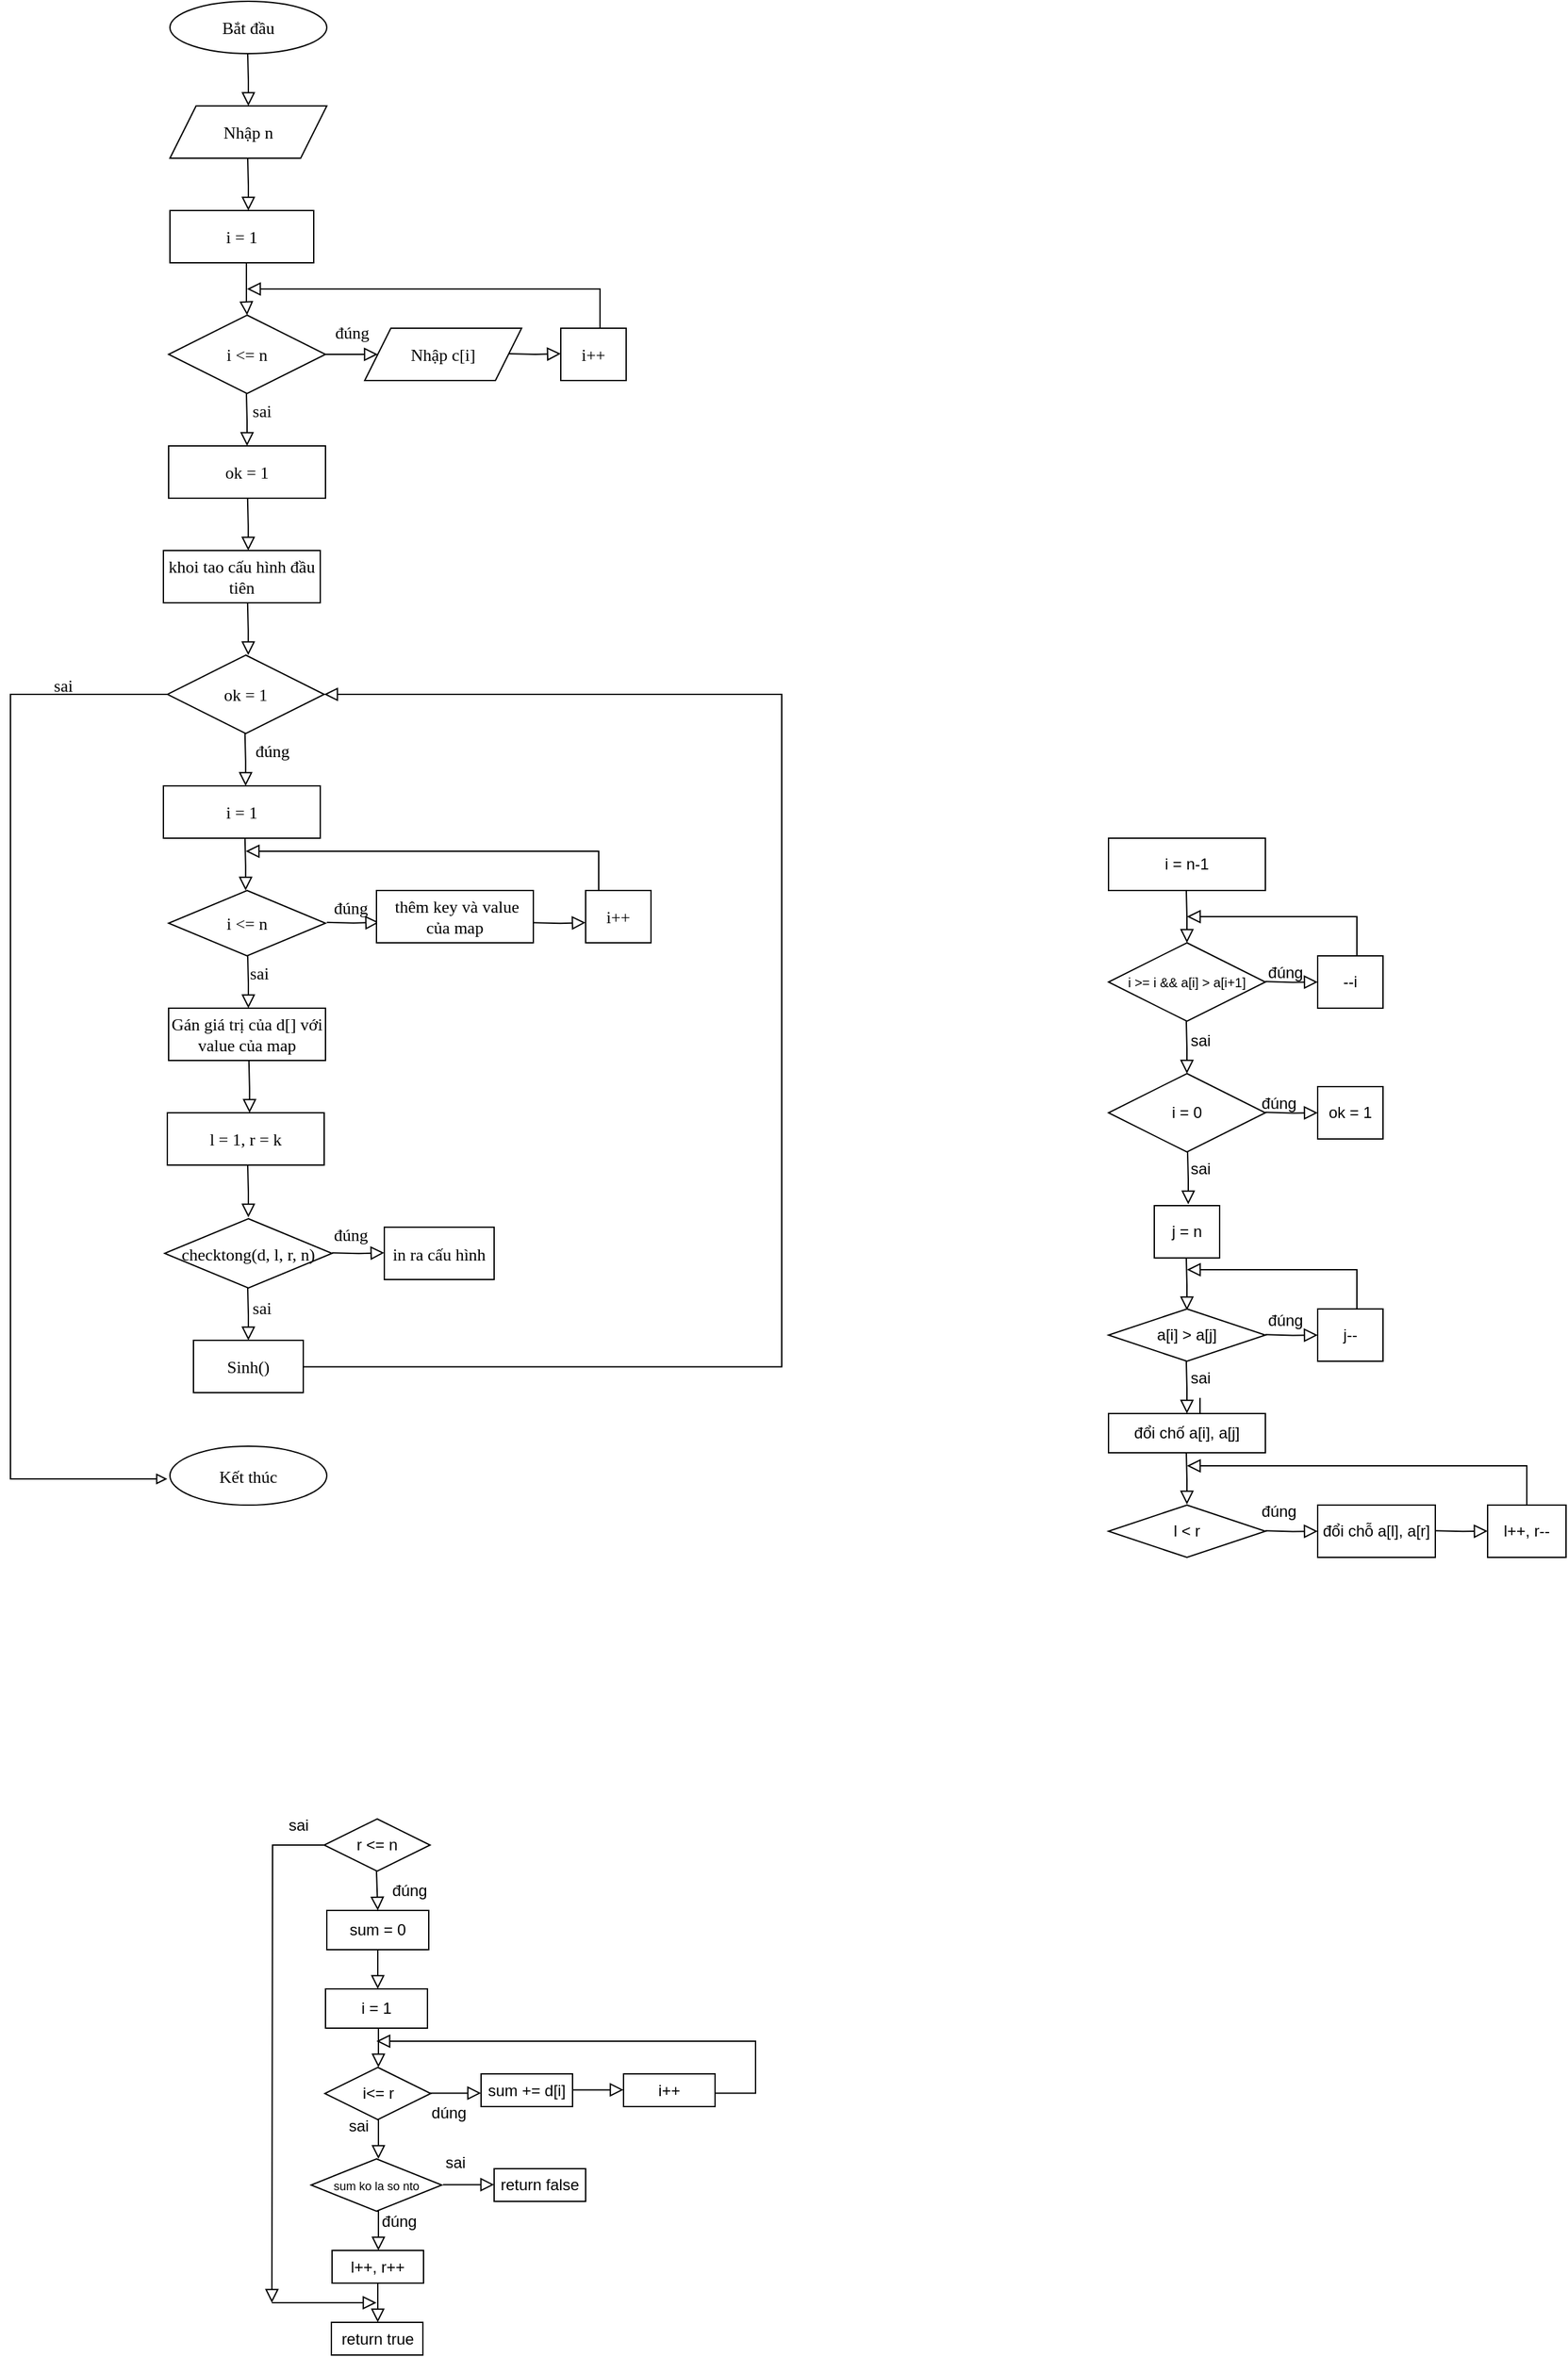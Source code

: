 <mxfile version="22.1.0" type="github">
  <diagram id="C5RBs43oDa-KdzZeNtuy" name="Page-1">
    <mxGraphModel dx="1105" dy="5268" grid="1" gridSize="10" guides="1" tooltips="1" connect="1" arrows="1" fold="1" page="1" pageScale="1" pageWidth="3300" pageHeight="4681" math="0" shadow="0">
      <root>
        <mxCell id="WIyWlLk6GJQsqaUBKTNV-0" />
        <mxCell id="WIyWlLk6GJQsqaUBKTNV-1" parent="WIyWlLk6GJQsqaUBKTNV-0" />
        <mxCell id="WIyWlLk6GJQsqaUBKTNV-8" value="" style="rounded=0;html=1;jettySize=auto;orthogonalLoop=1;fontSize=13;endArrow=block;endFill=0;endSize=8;strokeWidth=1;shadow=0;labelBackgroundColor=none;edgeStyle=orthogonalEdgeStyle;fontFamily=Times New Roman;" parent="WIyWlLk6GJQsqaUBKTNV-1" edge="1">
          <mxGeometry x="0.333" y="20" relative="1" as="geometry">
            <mxPoint as="offset" />
            <mxPoint x="301.5" y="-2640" as="sourcePoint" />
            <mxPoint x="302" y="-2600" as="targetPoint" />
          </mxGeometry>
        </mxCell>
        <mxCell id="vtlavPTX0ns7V2OKeSvy-0" value="Bắt đầu" style="ellipse;whiteSpace=wrap;html=1;strokeWidth=1;fontSize=13;fontFamily=Times New Roman;" parent="WIyWlLk6GJQsqaUBKTNV-1" vertex="1">
          <mxGeometry x="242" y="-2680" width="120" height="40" as="geometry" />
        </mxCell>
        <mxCell id="vtlavPTX0ns7V2OKeSvy-1" value="Nhập n" style="shape=parallelogram;perimeter=parallelogramPerimeter;whiteSpace=wrap;html=1;fixedSize=1;strokeWidth=1;fontSize=13;fontFamily=Times New Roman;" parent="WIyWlLk6GJQsqaUBKTNV-1" vertex="1">
          <mxGeometry x="242" y="-2600" width="120" height="40" as="geometry" />
        </mxCell>
        <mxCell id="vtlavPTX0ns7V2OKeSvy-2" value="" style="rounded=0;html=1;jettySize=auto;orthogonalLoop=1;fontSize=13;endArrow=block;endFill=0;endSize=8;strokeWidth=1;shadow=0;labelBackgroundColor=none;edgeStyle=orthogonalEdgeStyle;fontFamily=Times New Roman;" parent="WIyWlLk6GJQsqaUBKTNV-1" edge="1">
          <mxGeometry x="0.333" y="20" relative="1" as="geometry">
            <mxPoint as="offset" />
            <mxPoint x="301.5" y="-2560" as="sourcePoint" />
            <mxPoint x="302" y="-2520" as="targetPoint" />
          </mxGeometry>
        </mxCell>
        <mxCell id="vtlavPTX0ns7V2OKeSvy-3" value="i &amp;lt;= n" style="rhombus;whiteSpace=wrap;html=1;strokeWidth=1;fontSize=13;fontFamily=Times New Roman;" parent="WIyWlLk6GJQsqaUBKTNV-1" vertex="1">
          <mxGeometry x="241" y="-2440" width="120" height="60" as="geometry" />
        </mxCell>
        <mxCell id="vtlavPTX0ns7V2OKeSvy-4" value="" style="rounded=0;html=1;jettySize=auto;orthogonalLoop=1;fontSize=13;endArrow=block;endFill=0;endSize=8;strokeWidth=1;shadow=0;labelBackgroundColor=none;edgeStyle=orthogonalEdgeStyle;fontFamily=Times New Roman;" parent="WIyWlLk6GJQsqaUBKTNV-1" edge="1">
          <mxGeometry x="0.333" y="20" relative="1" as="geometry">
            <mxPoint as="offset" />
            <mxPoint x="300.5" y="-2380" as="sourcePoint" />
            <mxPoint x="301" y="-2340" as="targetPoint" />
          </mxGeometry>
        </mxCell>
        <mxCell id="vtlavPTX0ns7V2OKeSvy-5" value="" style="rounded=0;html=1;jettySize=auto;orthogonalLoop=1;fontSize=13;endArrow=block;endFill=0;endSize=8;strokeWidth=1;shadow=0;labelBackgroundColor=none;edgeStyle=orthogonalEdgeStyle;exitX=1;exitY=0.5;exitDx=0;exitDy=0;fontFamily=Times New Roman;" parent="WIyWlLk6GJQsqaUBKTNV-1" source="vtlavPTX0ns7V2OKeSvy-3" edge="1">
          <mxGeometry x="0.333" y="20" relative="1" as="geometry">
            <mxPoint as="offset" />
            <mxPoint x="421" y="-2420" as="sourcePoint" />
            <mxPoint x="401" y="-2410" as="targetPoint" />
          </mxGeometry>
        </mxCell>
        <mxCell id="vtlavPTX0ns7V2OKeSvy-6" value="Nhập c[i]" style="shape=parallelogram;perimeter=parallelogramPerimeter;whiteSpace=wrap;html=1;fixedSize=1;strokeWidth=1;fontSize=13;fontFamily=Times New Roman;" parent="WIyWlLk6GJQsqaUBKTNV-1" vertex="1">
          <mxGeometry x="391" y="-2430" width="120" height="40" as="geometry" />
        </mxCell>
        <mxCell id="vtlavPTX0ns7V2OKeSvy-7" value="" style="rounded=0;html=1;jettySize=auto;orthogonalLoop=1;fontSize=13;endArrow=block;endFill=0;endSize=8;strokeWidth=1;shadow=0;labelBackgroundColor=none;edgeStyle=orthogonalEdgeStyle;exitX=1;exitY=0.5;exitDx=0;exitDy=0;fontFamily=Times New Roman;" parent="WIyWlLk6GJQsqaUBKTNV-1" edge="1">
          <mxGeometry x="0.333" y="20" relative="1" as="geometry">
            <mxPoint as="offset" />
            <mxPoint x="501" y="-2410.5" as="sourcePoint" />
            <mxPoint x="541" y="-2410.5" as="targetPoint" />
          </mxGeometry>
        </mxCell>
        <mxCell id="vtlavPTX0ns7V2OKeSvy-8" value="i++" style="rounded=0;whiteSpace=wrap;html=1;strokeWidth=1;fontSize=13;fontFamily=Times New Roman;" parent="WIyWlLk6GJQsqaUBKTNV-1" vertex="1">
          <mxGeometry x="541" y="-2430" width="50" height="40" as="geometry" />
        </mxCell>
        <mxCell id="vtlavPTX0ns7V2OKeSvy-9" value="" style="rounded=0;html=1;jettySize=auto;orthogonalLoop=1;fontSize=13;endArrow=block;endFill=0;endSize=8;strokeWidth=1;shadow=0;labelBackgroundColor=none;edgeStyle=orthogonalEdgeStyle;exitX=0.5;exitY=0;exitDx=0;exitDy=0;fontFamily=Times New Roman;" parent="WIyWlLk6GJQsqaUBKTNV-1" source="vtlavPTX0ns7V2OKeSvy-8" edge="1">
          <mxGeometry x="0.333" y="20" relative="1" as="geometry">
            <mxPoint as="offset" />
            <mxPoint x="571" y="-2500" as="sourcePoint" />
            <mxPoint x="301" y="-2460" as="targetPoint" />
            <Array as="points">
              <mxPoint x="571" y="-2430" />
              <mxPoint x="571" y="-2460" />
            </Array>
          </mxGeometry>
        </mxCell>
        <mxCell id="vtlavPTX0ns7V2OKeSvy-10" value="đúng" style="text;html=1;align=center;verticalAlign=middle;resizable=0;points=[];autosize=1;strokeColor=none;fillColor=none;strokeWidth=1;fontSize=13;fontFamily=Times New Roman;" parent="WIyWlLk6GJQsqaUBKTNV-1" vertex="1">
          <mxGeometry x="356" y="-2442" width="50" height="30" as="geometry" />
        </mxCell>
        <mxCell id="vtlavPTX0ns7V2OKeSvy-11" value="i = 1" style="rounded=0;whiteSpace=wrap;html=1;strokeWidth=1;fontSize=13;fontFamily=Times New Roman;" parent="WIyWlLk6GJQsqaUBKTNV-1" vertex="1">
          <mxGeometry x="242" y="-2520" width="110" height="40" as="geometry" />
        </mxCell>
        <mxCell id="vtlavPTX0ns7V2OKeSvy-12" value="" style="rounded=0;html=1;jettySize=auto;orthogonalLoop=1;fontSize=13;endArrow=block;endFill=0;endSize=8;strokeWidth=1;shadow=0;labelBackgroundColor=none;edgeStyle=orthogonalEdgeStyle;fontFamily=Times New Roman;" parent="WIyWlLk6GJQsqaUBKTNV-1" edge="1">
          <mxGeometry x="0.333" y="20" relative="1" as="geometry">
            <mxPoint as="offset" />
            <mxPoint x="300.5" y="-2480" as="sourcePoint" />
            <mxPoint x="301" y="-2440" as="targetPoint" />
            <Array as="points">
              <mxPoint x="300.5" y="-2450" />
              <mxPoint x="301.5" y="-2450" />
            </Array>
          </mxGeometry>
        </mxCell>
        <mxCell id="vtlavPTX0ns7V2OKeSvy-13" value="sai" style="text;html=1;align=center;verticalAlign=middle;resizable=0;points=[];autosize=1;strokeColor=none;fillColor=none;strokeWidth=1;fontSize=13;fontFamily=Times New Roman;" parent="WIyWlLk6GJQsqaUBKTNV-1" vertex="1">
          <mxGeometry x="292" y="-2382" width="40" height="30" as="geometry" />
        </mxCell>
        <mxCell id="vtlavPTX0ns7V2OKeSvy-14" value="ok = 1" style="rounded=0;whiteSpace=wrap;html=1;strokeWidth=1;fontSize=13;fontFamily=Times New Roman;" parent="WIyWlLk6GJQsqaUBKTNV-1" vertex="1">
          <mxGeometry x="241" y="-2340" width="120" height="40" as="geometry" />
        </mxCell>
        <mxCell id="vtlavPTX0ns7V2OKeSvy-15" value="" style="rounded=0;html=1;jettySize=auto;orthogonalLoop=1;fontSize=13;endArrow=block;endFill=0;endSize=8;strokeWidth=1;shadow=0;labelBackgroundColor=none;edgeStyle=orthogonalEdgeStyle;fontFamily=Times New Roman;" parent="WIyWlLk6GJQsqaUBKTNV-1" edge="1">
          <mxGeometry x="0.333" y="20" relative="1" as="geometry">
            <mxPoint as="offset" />
            <mxPoint x="301.41" y="-2300" as="sourcePoint" />
            <mxPoint x="301.91" y="-2260" as="targetPoint" />
          </mxGeometry>
        </mxCell>
        <mxCell id="vtlavPTX0ns7V2OKeSvy-16" value="khoi tao cấu hình đầu tiên" style="rounded=0;whiteSpace=wrap;html=1;strokeWidth=1;fontSize=13;fontFamily=Times New Roman;" parent="WIyWlLk6GJQsqaUBKTNV-1" vertex="1">
          <mxGeometry x="237" y="-2260" width="120" height="40" as="geometry" />
        </mxCell>
        <mxCell id="vtlavPTX0ns7V2OKeSvy-17" value="" style="rounded=0;html=1;jettySize=auto;orthogonalLoop=1;fontSize=13;endArrow=block;endFill=0;endSize=8;strokeWidth=1;shadow=0;labelBackgroundColor=none;edgeStyle=orthogonalEdgeStyle;fontFamily=Times New Roman;" parent="WIyWlLk6GJQsqaUBKTNV-1" edge="1">
          <mxGeometry x="0.333" y="20" relative="1" as="geometry">
            <mxPoint as="offset" />
            <mxPoint x="301.41" y="-2220" as="sourcePoint" />
            <mxPoint x="301.91" y="-2180" as="targetPoint" />
          </mxGeometry>
        </mxCell>
        <mxCell id="vtlavPTX0ns7V2OKeSvy-18" value="ok = 1" style="rhombus;whiteSpace=wrap;html=1;strokeWidth=1;fontSize=13;fontFamily=Times New Roman;" parent="WIyWlLk6GJQsqaUBKTNV-1" vertex="1">
          <mxGeometry x="240" y="-2180" width="120" height="60" as="geometry" />
        </mxCell>
        <mxCell id="vtlavPTX0ns7V2OKeSvy-19" value="" style="rounded=0;html=1;jettySize=auto;orthogonalLoop=1;fontSize=13;endArrow=block;endFill=0;endSize=8;strokeWidth=1;shadow=0;labelBackgroundColor=none;edgeStyle=orthogonalEdgeStyle;fontFamily=Times New Roman;" parent="WIyWlLk6GJQsqaUBKTNV-1" edge="1">
          <mxGeometry x="0.333" y="20" relative="1" as="geometry">
            <mxPoint as="offset" />
            <mxPoint x="299.41" y="-2120" as="sourcePoint" />
            <mxPoint x="299.91" y="-2080" as="targetPoint" />
          </mxGeometry>
        </mxCell>
        <mxCell id="vtlavPTX0ns7V2OKeSvy-20" value="i &amp;lt;= n" style="rhombus;whiteSpace=wrap;html=1;strokeWidth=1;fontSize=13;fontFamily=Times New Roman;" parent="WIyWlLk6GJQsqaUBKTNV-1" vertex="1">
          <mxGeometry x="241" y="-2000" width="120" height="50" as="geometry" />
        </mxCell>
        <mxCell id="vtlavPTX0ns7V2OKeSvy-21" value="i = 1" style="rounded=0;whiteSpace=wrap;html=1;strokeWidth=1;fontSize=13;fontFamily=Times New Roman;" parent="WIyWlLk6GJQsqaUBKTNV-1" vertex="1">
          <mxGeometry x="237" y="-2080" width="120" height="40" as="geometry" />
        </mxCell>
        <mxCell id="vtlavPTX0ns7V2OKeSvy-22" value="" style="rounded=0;html=1;jettySize=auto;orthogonalLoop=1;fontSize=13;endArrow=block;endFill=0;endSize=8;strokeWidth=1;shadow=0;labelBackgroundColor=none;edgeStyle=orthogonalEdgeStyle;fontFamily=Times New Roman;" parent="WIyWlLk6GJQsqaUBKTNV-1" edge="1">
          <mxGeometry x="0.333" y="20" relative="1" as="geometry">
            <mxPoint as="offset" />
            <mxPoint x="299.41" y="-2040" as="sourcePoint" />
            <mxPoint x="299.91" y="-2000" as="targetPoint" />
          </mxGeometry>
        </mxCell>
        <mxCell id="vtlavPTX0ns7V2OKeSvy-24" value="" style="rounded=0;html=1;jettySize=auto;orthogonalLoop=1;fontSize=13;endArrow=block;endFill=0;endSize=8;strokeWidth=1;shadow=0;labelBackgroundColor=none;edgeStyle=orthogonalEdgeStyle;exitX=1;exitY=0.5;exitDx=0;exitDy=0;fontFamily=Times New Roman;" parent="WIyWlLk6GJQsqaUBKTNV-1" edge="1">
          <mxGeometry x="0.333" y="20" relative="1" as="geometry">
            <mxPoint as="offset" />
            <mxPoint x="362" y="-1975.59" as="sourcePoint" />
            <mxPoint x="402" y="-1975.59" as="targetPoint" />
          </mxGeometry>
        </mxCell>
        <mxCell id="vtlavPTX0ns7V2OKeSvy-25" value="&lt;div style=&quot;font-size: 13px;&quot;&gt;&lt;br style=&quot;font-size: 13px;&quot;&gt;&lt;/div&gt;&lt;div style=&quot;font-size: 13px;&quot;&gt;&amp;nbsp;thêm key và value của map&lt;/div&gt;&lt;div style=&quot;font-size: 13px;&quot;&gt;&lt;br style=&quot;font-size: 13px;&quot;&gt;&lt;/div&gt;" style="rounded=0;whiteSpace=wrap;html=1;strokeWidth=1;fontSize=13;fontFamily=Times New Roman;" parent="WIyWlLk6GJQsqaUBKTNV-1" vertex="1">
          <mxGeometry x="400" y="-2000" width="120" height="40" as="geometry" />
        </mxCell>
        <mxCell id="vtlavPTX0ns7V2OKeSvy-26" value="" style="rounded=0;html=1;jettySize=auto;orthogonalLoop=1;fontSize=13;endArrow=block;endFill=0;endSize=8;strokeWidth=1;shadow=0;labelBackgroundColor=none;edgeStyle=orthogonalEdgeStyle;exitX=1;exitY=0.5;exitDx=0;exitDy=0;fontFamily=Times New Roman;" parent="WIyWlLk6GJQsqaUBKTNV-1" edge="1">
          <mxGeometry x="0.333" y="20" relative="1" as="geometry">
            <mxPoint as="offset" />
            <mxPoint x="520" y="-1975.42" as="sourcePoint" />
            <mxPoint x="560" y="-1975.42" as="targetPoint" />
          </mxGeometry>
        </mxCell>
        <mxCell id="vtlavPTX0ns7V2OKeSvy-27" value="i++" style="rounded=0;whiteSpace=wrap;html=1;strokeWidth=1;fontSize=13;fontFamily=Times New Roman;" parent="WIyWlLk6GJQsqaUBKTNV-1" vertex="1">
          <mxGeometry x="560" y="-2000" width="50" height="40" as="geometry" />
        </mxCell>
        <mxCell id="vtlavPTX0ns7V2OKeSvy-28" value="" style="rounded=0;html=1;jettySize=auto;orthogonalLoop=1;fontSize=13;endArrow=block;endFill=0;endSize=8;strokeWidth=1;shadow=0;labelBackgroundColor=none;edgeStyle=orthogonalEdgeStyle;exitX=0.5;exitY=0;exitDx=0;exitDy=0;fontFamily=Times New Roman;" parent="WIyWlLk6GJQsqaUBKTNV-1" edge="1">
          <mxGeometry x="0.333" y="20" relative="1" as="geometry">
            <mxPoint as="offset" />
            <mxPoint x="565" y="-2000" as="sourcePoint" />
            <mxPoint x="300" y="-2030" as="targetPoint" />
            <Array as="points">
              <mxPoint x="570" y="-2000" />
              <mxPoint x="570" y="-2030" />
            </Array>
          </mxGeometry>
        </mxCell>
        <mxCell id="vtlavPTX0ns7V2OKeSvy-29" value="đúng" style="text;html=1;align=center;verticalAlign=middle;resizable=0;points=[];autosize=1;strokeColor=none;fillColor=none;strokeWidth=1;fontSize=13;fontFamily=Times New Roman;" parent="WIyWlLk6GJQsqaUBKTNV-1" vertex="1">
          <mxGeometry x="355" y="-2002" width="50" height="30" as="geometry" />
        </mxCell>
        <mxCell id="vtlavPTX0ns7V2OKeSvy-30" value="" style="rounded=0;html=1;jettySize=auto;orthogonalLoop=1;fontSize=13;endArrow=block;endFill=0;endSize=8;strokeWidth=1;shadow=0;labelBackgroundColor=none;edgeStyle=orthogonalEdgeStyle;fontFamily=Times New Roman;" parent="WIyWlLk6GJQsqaUBKTNV-1" edge="1">
          <mxGeometry x="0.333" y="20" relative="1" as="geometry">
            <mxPoint as="offset" />
            <mxPoint x="301.5" y="-1950" as="sourcePoint" />
            <mxPoint x="302" y="-1910" as="targetPoint" />
          </mxGeometry>
        </mxCell>
        <mxCell id="vtlavPTX0ns7V2OKeSvy-31" value="sai" style="text;html=1;align=center;verticalAlign=middle;resizable=0;points=[];autosize=1;strokeColor=none;fillColor=none;strokeWidth=1;fontSize=13;fontFamily=Times New Roman;" parent="WIyWlLk6GJQsqaUBKTNV-1" vertex="1">
          <mxGeometry x="290" y="-1952" width="40" height="30" as="geometry" />
        </mxCell>
        <mxCell id="vtlavPTX0ns7V2OKeSvy-32" value="Gán giá trị của d[] với&lt;br style=&quot;font-size: 13px;&quot;&gt;value của map" style="rounded=0;whiteSpace=wrap;html=1;strokeWidth=1;fontSize=13;fontFamily=Times New Roman;" parent="WIyWlLk6GJQsqaUBKTNV-1" vertex="1">
          <mxGeometry x="241" y="-1910" width="120" height="40" as="geometry" />
        </mxCell>
        <mxCell id="vtlavPTX0ns7V2OKeSvy-33" value="" style="rounded=0;html=1;jettySize=auto;orthogonalLoop=1;fontSize=13;endArrow=block;endFill=0;endSize=8;strokeWidth=1;shadow=0;labelBackgroundColor=none;edgeStyle=orthogonalEdgeStyle;fontFamily=Times New Roman;" parent="WIyWlLk6GJQsqaUBKTNV-1" edge="1">
          <mxGeometry x="0.317" y="20" relative="1" as="geometry">
            <mxPoint as="offset" />
            <mxPoint x="302.41" y="-1870" as="sourcePoint" />
            <mxPoint x="302.91" y="-1830" as="targetPoint" />
          </mxGeometry>
        </mxCell>
        <mxCell id="vtlavPTX0ns7V2OKeSvy-34" value="l = 1, r = k" style="rounded=0;whiteSpace=wrap;html=1;strokeWidth=1;fontSize=13;fontFamily=Times New Roman;" parent="WIyWlLk6GJQsqaUBKTNV-1" vertex="1">
          <mxGeometry x="240" y="-1830" width="120" height="40" as="geometry" />
        </mxCell>
        <mxCell id="vtlavPTX0ns7V2OKeSvy-37" value="" style="rounded=0;html=1;jettySize=auto;orthogonalLoop=1;fontSize=13;endArrow=block;endFill=0;endSize=8;strokeWidth=1;shadow=0;labelBackgroundColor=none;edgeStyle=orthogonalEdgeStyle;fontFamily=Times New Roman;" parent="WIyWlLk6GJQsqaUBKTNV-1" edge="1">
          <mxGeometry x="0.317" y="20" relative="1" as="geometry">
            <mxPoint as="offset" />
            <mxPoint x="301.5" y="-1790" as="sourcePoint" />
            <mxPoint x="302" y="-1750" as="targetPoint" />
          </mxGeometry>
        </mxCell>
        <mxCell id="vtlavPTX0ns7V2OKeSvy-38" value="checktong(d, l, r, n)" style="rhombus;whiteSpace=wrap;html=1;strokeWidth=1;fontSize=13;fontFamily=Times New Roman;" parent="WIyWlLk6GJQsqaUBKTNV-1" vertex="1">
          <mxGeometry x="238" y="-1749" width="128" height="53" as="geometry" />
        </mxCell>
        <mxCell id="vtlavPTX0ns7V2OKeSvy-39" style="edgeStyle=orthogonalEdgeStyle;rounded=0;orthogonalLoop=1;jettySize=auto;html=1;exitX=0.5;exitY=1;exitDx=0;exitDy=0;strokeWidth=1;fontSize=13;fontFamily=Times New Roman;" parent="WIyWlLk6GJQsqaUBKTNV-1" source="vtlavPTX0ns7V2OKeSvy-38" target="vtlavPTX0ns7V2OKeSvy-38" edge="1">
          <mxGeometry relative="1" as="geometry" />
        </mxCell>
        <mxCell id="vtlavPTX0ns7V2OKeSvy-41" value="" style="rounded=0;html=1;jettySize=auto;orthogonalLoop=1;fontSize=13;endArrow=block;endFill=0;endSize=8;strokeWidth=1;shadow=0;labelBackgroundColor=none;edgeStyle=orthogonalEdgeStyle;exitX=1;exitY=0.5;exitDx=0;exitDy=0;fontFamily=Times New Roman;" parent="WIyWlLk6GJQsqaUBKTNV-1" edge="1">
          <mxGeometry x="0.333" y="20" relative="1" as="geometry">
            <mxPoint as="offset" />
            <mxPoint x="366" y="-1722.92" as="sourcePoint" />
            <mxPoint x="406" y="-1722.92" as="targetPoint" />
          </mxGeometry>
        </mxCell>
        <mxCell id="vtlavPTX0ns7V2OKeSvy-42" value="&lt;div style=&quot;font-size: 13px;&quot;&gt;&lt;span style=&quot;background-color: initial; font-size: 13px;&quot;&gt;in ra cấu hình&lt;/span&gt;&lt;br style=&quot;font-size: 13px;&quot;&gt;&lt;/div&gt;" style="rounded=0;whiteSpace=wrap;html=1;strokeWidth=1;fontSize=13;fontFamily=Times New Roman;" parent="WIyWlLk6GJQsqaUBKTNV-1" vertex="1">
          <mxGeometry x="406" y="-1742.5" width="84" height="40" as="geometry" />
        </mxCell>
        <mxCell id="vtlavPTX0ns7V2OKeSvy-43" value="" style="rounded=0;html=1;jettySize=auto;orthogonalLoop=1;fontSize=13;endArrow=block;endFill=0;endSize=8;strokeWidth=1;shadow=0;labelBackgroundColor=none;edgeStyle=orthogonalEdgeStyle;fontFamily=Times New Roman;" parent="WIyWlLk6GJQsqaUBKTNV-1" edge="1">
          <mxGeometry x="0.317" y="20" relative="1" as="geometry">
            <mxPoint as="offset" />
            <mxPoint x="301.5" y="-1696" as="sourcePoint" />
            <mxPoint x="302" y="-1656" as="targetPoint" />
          </mxGeometry>
        </mxCell>
        <mxCell id="vtlavPTX0ns7V2OKeSvy-44" value="đúng" style="text;html=1;align=center;verticalAlign=middle;resizable=0;points=[];autosize=1;strokeColor=none;fillColor=none;strokeWidth=1;fontSize=13;fontFamily=Times New Roman;" parent="WIyWlLk6GJQsqaUBKTNV-1" vertex="1">
          <mxGeometry x="355" y="-1752" width="50" height="30" as="geometry" />
        </mxCell>
        <mxCell id="vtlavPTX0ns7V2OKeSvy-45" value="sai" style="text;html=1;align=center;verticalAlign=middle;resizable=0;points=[];autosize=1;strokeColor=none;fillColor=none;strokeWidth=1;fontSize=13;fontFamily=Times New Roman;" parent="WIyWlLk6GJQsqaUBKTNV-1" vertex="1">
          <mxGeometry x="292" y="-1696" width="40" height="30" as="geometry" />
        </mxCell>
        <mxCell id="vtlavPTX0ns7V2OKeSvy-46" value="&lt;div style=&quot;font-size: 13px;&quot;&gt;&lt;span style=&quot;background-color: initial; font-size: 13px;&quot;&gt;Sinh()&lt;/span&gt;&lt;br style=&quot;font-size: 13px;&quot;&gt;&lt;/div&gt;" style="rounded=0;whiteSpace=wrap;html=1;strokeWidth=1;fontSize=13;fontFamily=Times New Roman;" parent="WIyWlLk6GJQsqaUBKTNV-1" vertex="1">
          <mxGeometry x="260" y="-1656" width="84" height="40" as="geometry" />
        </mxCell>
        <mxCell id="vtlavPTX0ns7V2OKeSvy-48" value="Kết thúc" style="ellipse;whiteSpace=wrap;html=1;strokeWidth=1;fontSize=13;fontFamily=Times New Roman;" parent="WIyWlLk6GJQsqaUBKTNV-1" vertex="1">
          <mxGeometry x="242" y="-1575" width="120" height="45" as="geometry" />
        </mxCell>
        <mxCell id="vtlavPTX0ns7V2OKeSvy-49" value="đúng" style="text;html=1;align=center;verticalAlign=middle;resizable=0;points=[];autosize=1;strokeColor=none;fillColor=none;strokeWidth=1;fontSize=13;fontFamily=Times New Roman;" parent="WIyWlLk6GJQsqaUBKTNV-1" vertex="1">
          <mxGeometry x="295" y="-2122" width="50" height="30" as="geometry" />
        </mxCell>
        <mxCell id="vtlavPTX0ns7V2OKeSvy-50" value="" style="rounded=0;html=1;jettySize=auto;orthogonalLoop=1;fontSize=13;endArrow=block;endFill=0;strokeWidth=1;shadow=0;labelBackgroundColor=none;edgeStyle=orthogonalEdgeStyle;exitX=0;exitY=0.5;exitDx=0;exitDy=0;fontFamily=Times New Roman;" parent="WIyWlLk6GJQsqaUBKTNV-1" source="vtlavPTX0ns7V2OKeSvy-18" edge="1">
          <mxGeometry x="0.317" y="20" relative="1" as="geometry">
            <mxPoint as="offset" />
            <mxPoint x="160" y="-2150" as="sourcePoint" />
            <mxPoint x="240" y="-1550" as="targetPoint" />
            <Array as="points">
              <mxPoint x="120" y="-2150" />
              <mxPoint x="120" y="-1550" />
            </Array>
          </mxGeometry>
        </mxCell>
        <mxCell id="vtlavPTX0ns7V2OKeSvy-51" value="sai" style="text;html=1;align=center;verticalAlign=middle;resizable=0;points=[];autosize=1;strokeColor=none;fillColor=none;strokeWidth=1;fontSize=13;fontFamily=Times New Roman;" parent="WIyWlLk6GJQsqaUBKTNV-1" vertex="1">
          <mxGeometry x="140" y="-2172" width="40" height="30" as="geometry" />
        </mxCell>
        <mxCell id="vtlavPTX0ns7V2OKeSvy-103" value="r &amp;lt;= n" style="rhombus;whiteSpace=wrap;html=1;" parent="WIyWlLk6GJQsqaUBKTNV-1" vertex="1">
          <mxGeometry x="360" y="-1290" width="81" height="40" as="geometry" />
        </mxCell>
        <mxCell id="vtlavPTX0ns7V2OKeSvy-104" value="" style="rounded=0;html=1;jettySize=auto;orthogonalLoop=1;fontSize=13;endArrow=block;endFill=0;endSize=8;strokeWidth=1;shadow=0;labelBackgroundColor=none;edgeStyle=orthogonalEdgeStyle;fontFamily=Times New Roman;" parent="WIyWlLk6GJQsqaUBKTNV-1" edge="1">
          <mxGeometry x="0.317" y="20" relative="1" as="geometry">
            <mxPoint as="offset" />
            <mxPoint x="400.01" y="-1250" as="sourcePoint" />
            <mxPoint x="401" y="-1220" as="targetPoint" />
          </mxGeometry>
        </mxCell>
        <mxCell id="vtlavPTX0ns7V2OKeSvy-106" value="sum = 0" style="rounded=0;whiteSpace=wrap;html=1;" parent="WIyWlLk6GJQsqaUBKTNV-1" vertex="1">
          <mxGeometry x="362" y="-1220" width="78" height="30" as="geometry" />
        </mxCell>
        <mxCell id="vtlavPTX0ns7V2OKeSvy-107" value="" style="rounded=0;html=1;jettySize=auto;orthogonalLoop=1;fontSize=13;endArrow=block;endFill=0;endSize=8;strokeWidth=1;shadow=0;labelBackgroundColor=none;edgeStyle=orthogonalEdgeStyle;fontFamily=Times New Roman;" parent="WIyWlLk6GJQsqaUBKTNV-1" edge="1">
          <mxGeometry x="0.317" y="20" relative="1" as="geometry">
            <mxPoint as="offset" />
            <mxPoint x="400" y="-1190" as="sourcePoint" />
            <mxPoint x="400.99" y="-1160" as="targetPoint" />
          </mxGeometry>
        </mxCell>
        <mxCell id="vtlavPTX0ns7V2OKeSvy-108" value="i&amp;lt;= r" style="rhombus;whiteSpace=wrap;html=1;" parent="WIyWlLk6GJQsqaUBKTNV-1" vertex="1">
          <mxGeometry x="360.5" y="-1100" width="81" height="40" as="geometry" />
        </mxCell>
        <mxCell id="vtlavPTX0ns7V2OKeSvy-109" value="i = 1" style="rounded=0;whiteSpace=wrap;html=1;" parent="WIyWlLk6GJQsqaUBKTNV-1" vertex="1">
          <mxGeometry x="361" y="-1160" width="78" height="30" as="geometry" />
        </mxCell>
        <mxCell id="vtlavPTX0ns7V2OKeSvy-110" value="" style="rounded=0;html=1;jettySize=auto;orthogonalLoop=1;fontSize=13;endArrow=block;endFill=0;endSize=8;strokeWidth=1;shadow=0;labelBackgroundColor=none;edgeStyle=orthogonalEdgeStyle;fontFamily=Times New Roman;" parent="WIyWlLk6GJQsqaUBKTNV-1" edge="1">
          <mxGeometry x="0.317" y="20" relative="1" as="geometry">
            <mxPoint as="offset" />
            <mxPoint x="400.5" y="-1130" as="sourcePoint" />
            <mxPoint x="401.49" y="-1100" as="targetPoint" />
          </mxGeometry>
        </mxCell>
        <mxCell id="vtlavPTX0ns7V2OKeSvy-111" value="" style="rounded=0;html=1;jettySize=auto;orthogonalLoop=1;fontSize=13;endArrow=block;endFill=0;endSize=8;strokeWidth=1;shadow=0;labelBackgroundColor=none;edgeStyle=orthogonalEdgeStyle;fontFamily=Times New Roman;" parent="WIyWlLk6GJQsqaUBKTNV-1" edge="1">
          <mxGeometry x="0.317" y="20" relative="1" as="geometry">
            <mxPoint as="offset" />
            <mxPoint x="441" y="-1080.29" as="sourcePoint" />
            <mxPoint x="480" y="-1080" as="targetPoint" />
          </mxGeometry>
        </mxCell>
        <mxCell id="vtlavPTX0ns7V2OKeSvy-112" value="sum += d[i]" style="rounded=0;whiteSpace=wrap;html=1;" parent="WIyWlLk6GJQsqaUBKTNV-1" vertex="1">
          <mxGeometry x="480" y="-1095" width="70" height="25" as="geometry" />
        </mxCell>
        <mxCell id="vtlavPTX0ns7V2OKeSvy-113" value="" style="rounded=0;html=1;jettySize=auto;orthogonalLoop=1;fontSize=13;endArrow=block;endFill=0;endSize=8;strokeWidth=1;shadow=0;labelBackgroundColor=none;edgeStyle=orthogonalEdgeStyle;fontFamily=Times New Roman;" parent="WIyWlLk6GJQsqaUBKTNV-1" edge="1">
          <mxGeometry x="0.317" y="20" relative="1" as="geometry">
            <mxPoint as="offset" />
            <mxPoint x="640" y="-1080.26" as="sourcePoint" />
            <mxPoint x="400" y="-1120" as="targetPoint" />
            <Array as="points">
              <mxPoint x="690" y="-1080" />
              <mxPoint x="690" y="-1120" />
            </Array>
          </mxGeometry>
        </mxCell>
        <mxCell id="vtlavPTX0ns7V2OKeSvy-115" value="" style="rounded=0;html=1;jettySize=auto;orthogonalLoop=1;fontSize=13;endArrow=block;endFill=0;endSize=8;strokeWidth=1;shadow=0;labelBackgroundColor=none;edgeStyle=orthogonalEdgeStyle;fontFamily=Times New Roman;" parent="WIyWlLk6GJQsqaUBKTNV-1" edge="1">
          <mxGeometry x="0.317" y="20" relative="1" as="geometry">
            <mxPoint as="offset" />
            <mxPoint x="550" y="-1082.76" as="sourcePoint" />
            <mxPoint x="589" y="-1082.47" as="targetPoint" />
          </mxGeometry>
        </mxCell>
        <mxCell id="vtlavPTX0ns7V2OKeSvy-116" value="i++" style="rounded=0;whiteSpace=wrap;html=1;" parent="WIyWlLk6GJQsqaUBKTNV-1" vertex="1">
          <mxGeometry x="589" y="-1095" width="70" height="25" as="geometry" />
        </mxCell>
        <mxCell id="vtlavPTX0ns7V2OKeSvy-117" value="dúng" style="text;html=1;align=center;verticalAlign=middle;resizable=0;points=[];autosize=1;strokeColor=none;fillColor=none;" parent="WIyWlLk6GJQsqaUBKTNV-1" vertex="1">
          <mxGeometry x="430" y="-1080" width="50" height="30" as="geometry" />
        </mxCell>
        <mxCell id="vtlavPTX0ns7V2OKeSvy-118" value="" style="rounded=0;html=1;jettySize=auto;orthogonalLoop=1;fontSize=13;endArrow=block;endFill=0;endSize=8;strokeWidth=1;shadow=0;labelBackgroundColor=none;edgeStyle=orthogonalEdgeStyle;fontFamily=Times New Roman;" parent="WIyWlLk6GJQsqaUBKTNV-1" edge="1">
          <mxGeometry x="0.317" y="20" relative="1" as="geometry">
            <mxPoint as="offset" />
            <mxPoint x="400.5" y="-1060" as="sourcePoint" />
            <mxPoint x="401.49" y="-1030" as="targetPoint" />
          </mxGeometry>
        </mxCell>
        <mxCell id="vtlavPTX0ns7V2OKeSvy-119" value="sai" style="text;html=1;align=center;verticalAlign=middle;resizable=0;points=[];autosize=1;strokeColor=none;fillColor=none;" parent="WIyWlLk6GJQsqaUBKTNV-1" vertex="1">
          <mxGeometry x="366" y="-1070" width="40" height="30" as="geometry" />
        </mxCell>
        <mxCell id="vtlavPTX0ns7V2OKeSvy-120" value="&lt;font style=&quot;font-size: 9px;&quot;&gt;sum ko la so nto&lt;/font&gt;" style="rhombus;whiteSpace=wrap;html=1;" parent="WIyWlLk6GJQsqaUBKTNV-1" vertex="1">
          <mxGeometry x="350" y="-1030" width="100" height="40" as="geometry" />
        </mxCell>
        <mxCell id="vtlavPTX0ns7V2OKeSvy-121" value="" style="rounded=0;html=1;jettySize=auto;orthogonalLoop=1;fontSize=13;endArrow=block;endFill=0;endSize=8;strokeWidth=1;shadow=0;labelBackgroundColor=none;edgeStyle=orthogonalEdgeStyle;fontFamily=Times New Roman;" parent="WIyWlLk6GJQsqaUBKTNV-1" edge="1">
          <mxGeometry x="0.317" y="20" relative="1" as="geometry">
            <mxPoint as="offset" />
            <mxPoint x="451" y="-1010.29" as="sourcePoint" />
            <mxPoint x="490" y="-1010" as="targetPoint" />
          </mxGeometry>
        </mxCell>
        <mxCell id="vtlavPTX0ns7V2OKeSvy-122" value="return false" style="rounded=0;whiteSpace=wrap;html=1;" parent="WIyWlLk6GJQsqaUBKTNV-1" vertex="1">
          <mxGeometry x="490" y="-1022.5" width="70" height="25" as="geometry" />
        </mxCell>
        <mxCell id="vtlavPTX0ns7V2OKeSvy-124" value="" style="rounded=0;html=1;jettySize=auto;orthogonalLoop=1;fontSize=13;endArrow=block;endFill=0;endSize=8;strokeWidth=1;shadow=0;labelBackgroundColor=none;edgeStyle=orthogonalEdgeStyle;fontFamily=Times New Roman;" parent="WIyWlLk6GJQsqaUBKTNV-1" edge="1">
          <mxGeometry x="0.317" y="20" relative="1" as="geometry">
            <mxPoint as="offset" />
            <mxPoint x="400.49" y="-990" as="sourcePoint" />
            <mxPoint x="401.48" y="-960" as="targetPoint" />
          </mxGeometry>
        </mxCell>
        <mxCell id="vtlavPTX0ns7V2OKeSvy-125" value="sai" style="text;html=1;align=center;verticalAlign=middle;resizable=0;points=[];autosize=1;strokeColor=none;fillColor=none;" parent="WIyWlLk6GJQsqaUBKTNV-1" vertex="1">
          <mxGeometry x="440" y="-1042" width="40" height="30" as="geometry" />
        </mxCell>
        <mxCell id="vtlavPTX0ns7V2OKeSvy-126" value="đúng" style="text;html=1;align=center;verticalAlign=middle;resizable=0;points=[];autosize=1;strokeColor=none;fillColor=none;" parent="WIyWlLk6GJQsqaUBKTNV-1" vertex="1">
          <mxGeometry x="391.5" y="-997.5" width="50" height="30" as="geometry" />
        </mxCell>
        <mxCell id="vtlavPTX0ns7V2OKeSvy-127" value="l++, r++" style="rounded=0;whiteSpace=wrap;html=1;" parent="WIyWlLk6GJQsqaUBKTNV-1" vertex="1">
          <mxGeometry x="366" y="-960" width="70" height="25" as="geometry" />
        </mxCell>
        <mxCell id="vtlavPTX0ns7V2OKeSvy-128" value="" style="rounded=0;html=1;jettySize=auto;orthogonalLoop=1;fontSize=13;endArrow=block;endFill=0;endSize=8;strokeWidth=1;shadow=0;labelBackgroundColor=none;edgeStyle=orthogonalEdgeStyle;fontFamily=Times New Roman;" parent="WIyWlLk6GJQsqaUBKTNV-1" edge="1">
          <mxGeometry x="0.317" y="20" relative="1" as="geometry">
            <mxPoint as="offset" />
            <mxPoint x="400" y="-935" as="sourcePoint" />
            <mxPoint x="400.99" y="-905" as="targetPoint" />
          </mxGeometry>
        </mxCell>
        <mxCell id="vtlavPTX0ns7V2OKeSvy-129" value="return true" style="rounded=0;whiteSpace=wrap;html=1;" parent="WIyWlLk6GJQsqaUBKTNV-1" vertex="1">
          <mxGeometry x="365.5" y="-905" width="70" height="25" as="geometry" />
        </mxCell>
        <mxCell id="vtlavPTX0ns7V2OKeSvy-131" value="" style="rounded=0;html=1;jettySize=auto;orthogonalLoop=1;fontSize=13;endArrow=block;endFill=0;endSize=8;strokeWidth=1;shadow=0;labelBackgroundColor=none;edgeStyle=orthogonalEdgeStyle;fontFamily=Times New Roman;exitX=0;exitY=0.5;exitDx=0;exitDy=0;" parent="WIyWlLk6GJQsqaUBKTNV-1" source="vtlavPTX0ns7V2OKeSvy-103" edge="1">
          <mxGeometry x="0.317" y="20" relative="1" as="geometry">
            <mxPoint as="offset" />
            <mxPoint x="319.51" y="-1270" as="sourcePoint" />
            <mxPoint x="320" y="-920" as="targetPoint" />
          </mxGeometry>
        </mxCell>
        <mxCell id="vtlavPTX0ns7V2OKeSvy-134" value="" style="rounded=0;html=1;jettySize=auto;orthogonalLoop=1;fontSize=13;endArrow=block;endFill=0;endSize=8;strokeWidth=1;shadow=0;labelBackgroundColor=none;edgeStyle=orthogonalEdgeStyle;fontFamily=Times New Roman;" parent="WIyWlLk6GJQsqaUBKTNV-1" edge="1">
          <mxGeometry x="0.317" y="20" relative="1" as="geometry">
            <mxPoint as="offset" />
            <mxPoint x="320" y="-920" as="sourcePoint" />
            <mxPoint x="400" y="-920" as="targetPoint" />
          </mxGeometry>
        </mxCell>
        <mxCell id="vtlavPTX0ns7V2OKeSvy-135" value="sai" style="text;html=1;align=center;verticalAlign=middle;resizable=0;points=[];autosize=1;strokeColor=none;fillColor=none;" parent="WIyWlLk6GJQsqaUBKTNV-1" vertex="1">
          <mxGeometry x="320" y="-1300" width="40" height="30" as="geometry" />
        </mxCell>
        <mxCell id="vtlavPTX0ns7V2OKeSvy-136" value="đúng" style="text;html=1;align=center;verticalAlign=middle;resizable=0;points=[];autosize=1;strokeColor=none;fillColor=none;" parent="WIyWlLk6GJQsqaUBKTNV-1" vertex="1">
          <mxGeometry x="400" y="-1250" width="50" height="30" as="geometry" />
        </mxCell>
        <mxCell id="vtlavPTX0ns7V2OKeSvy-137" value="i = n-1" style="rounded=0;whiteSpace=wrap;html=1;" parent="WIyWlLk6GJQsqaUBKTNV-1" vertex="1">
          <mxGeometry x="960" y="-2040" width="120" height="40" as="geometry" />
        </mxCell>
        <mxCell id="vtlavPTX0ns7V2OKeSvy-138" value="" style="rounded=0;html=1;jettySize=auto;orthogonalLoop=1;fontSize=13;endArrow=block;endFill=0;endSize=8;strokeWidth=1;shadow=0;labelBackgroundColor=none;edgeStyle=orthogonalEdgeStyle;fontFamily=Times New Roman;" parent="WIyWlLk6GJQsqaUBKTNV-1" edge="1">
          <mxGeometry x="0.317" y="20" relative="1" as="geometry">
            <mxPoint as="offset" />
            <mxPoint x="1019.5" y="-2000" as="sourcePoint" />
            <mxPoint x="1020" y="-1960" as="targetPoint" />
          </mxGeometry>
        </mxCell>
        <mxCell id="vtlavPTX0ns7V2OKeSvy-139" value="&lt;font style=&quot;font-size: 10px;&quot;&gt;i &amp;gt;= i &amp;amp;&amp;amp; a[i] &amp;gt; a[i+1]&lt;/font&gt;" style="rhombus;whiteSpace=wrap;html=1;" parent="WIyWlLk6GJQsqaUBKTNV-1" vertex="1">
          <mxGeometry x="960" y="-1960" width="120" height="60" as="geometry" />
        </mxCell>
        <mxCell id="vtlavPTX0ns7V2OKeSvy-142" value="" style="rounded=0;html=1;jettySize=auto;orthogonalLoop=1;fontSize=13;endArrow=block;endFill=0;endSize=8;strokeWidth=1;shadow=0;labelBackgroundColor=none;edgeStyle=orthogonalEdgeStyle;fontFamily=Times New Roman;" parent="WIyWlLk6GJQsqaUBKTNV-1" edge="1">
          <mxGeometry x="0.317" y="20" relative="1" as="geometry">
            <mxPoint as="offset" />
            <mxPoint x="1019.49" y="-1900" as="sourcePoint" />
            <mxPoint x="1019.99" y="-1860" as="targetPoint" />
          </mxGeometry>
        </mxCell>
        <mxCell id="vtlavPTX0ns7V2OKeSvy-143" value="" style="rounded=0;html=1;jettySize=auto;orthogonalLoop=1;fontSize=13;endArrow=block;endFill=0;endSize=8;strokeWidth=1;shadow=0;labelBackgroundColor=none;edgeStyle=orthogonalEdgeStyle;fontFamily=Times New Roman;" parent="WIyWlLk6GJQsqaUBKTNV-1" edge="1">
          <mxGeometry x="0.317" y="20" relative="1" as="geometry">
            <mxPoint as="offset" />
            <mxPoint x="1080" y="-1930.34" as="sourcePoint" />
            <mxPoint x="1120" y="-1930" as="targetPoint" />
          </mxGeometry>
        </mxCell>
        <mxCell id="vtlavPTX0ns7V2OKeSvy-144" value="--i" style="rounded=0;whiteSpace=wrap;html=1;" parent="WIyWlLk6GJQsqaUBKTNV-1" vertex="1">
          <mxGeometry x="1120" y="-1950" width="50" height="40" as="geometry" />
        </mxCell>
        <mxCell id="vtlavPTX0ns7V2OKeSvy-147" value="" style="rounded=0;html=1;jettySize=auto;orthogonalLoop=1;fontSize=13;endArrow=block;endFill=0;endSize=8;strokeWidth=1;shadow=0;labelBackgroundColor=none;edgeStyle=orthogonalEdgeStyle;fontFamily=Times New Roman;" parent="WIyWlLk6GJQsqaUBKTNV-1" edge="1">
          <mxGeometry x="0.333" y="20" relative="1" as="geometry">
            <mxPoint as="offset" />
            <mxPoint x="1150" y="-1950" as="sourcePoint" />
            <mxPoint x="1020" y="-1980" as="targetPoint" />
            <Array as="points">
              <mxPoint x="1150" y="-1950" />
              <mxPoint x="1150" y="-1980" />
            </Array>
          </mxGeometry>
        </mxCell>
        <mxCell id="vtlavPTX0ns7V2OKeSvy-148" value="đúng" style="text;html=1;align=center;verticalAlign=middle;resizable=0;points=[];autosize=1;strokeColor=none;fillColor=none;" parent="WIyWlLk6GJQsqaUBKTNV-1" vertex="1">
          <mxGeometry x="1070" y="-1952" width="50" height="30" as="geometry" />
        </mxCell>
        <mxCell id="vtlavPTX0ns7V2OKeSvy-149" value="sai" style="text;html=1;align=center;verticalAlign=middle;resizable=0;points=[];autosize=1;strokeColor=none;fillColor=none;" parent="WIyWlLk6GJQsqaUBKTNV-1" vertex="1">
          <mxGeometry x="1010" y="-1900" width="40" height="30" as="geometry" />
        </mxCell>
        <mxCell id="vtlavPTX0ns7V2OKeSvy-151" value="i = 0" style="rhombus;whiteSpace=wrap;html=1;" parent="WIyWlLk6GJQsqaUBKTNV-1" vertex="1">
          <mxGeometry x="960" y="-1860" width="120" height="60" as="geometry" />
        </mxCell>
        <mxCell id="vtlavPTX0ns7V2OKeSvy-152" value="" style="rounded=0;html=1;jettySize=auto;orthogonalLoop=1;fontSize=13;endArrow=block;endFill=0;endSize=8;strokeWidth=1;shadow=0;labelBackgroundColor=none;edgeStyle=orthogonalEdgeStyle;fontFamily=Times New Roman;" parent="WIyWlLk6GJQsqaUBKTNV-1" edge="1">
          <mxGeometry x="0.317" y="20" relative="1" as="geometry">
            <mxPoint as="offset" />
            <mxPoint x="1080" y="-1830.34" as="sourcePoint" />
            <mxPoint x="1120" y="-1830" as="targetPoint" />
          </mxGeometry>
        </mxCell>
        <mxCell id="vtlavPTX0ns7V2OKeSvy-153" value="ok = 1" style="rounded=0;whiteSpace=wrap;html=1;" parent="WIyWlLk6GJQsqaUBKTNV-1" vertex="1">
          <mxGeometry x="1120" y="-1850" width="50" height="40" as="geometry" />
        </mxCell>
        <mxCell id="vtlavPTX0ns7V2OKeSvy-154" value="" style="rounded=0;html=1;jettySize=auto;orthogonalLoop=1;fontSize=13;endArrow=block;endFill=0;endSize=8;strokeWidth=1;shadow=0;labelBackgroundColor=none;edgeStyle=orthogonalEdgeStyle;fontFamily=Times New Roman;" parent="WIyWlLk6GJQsqaUBKTNV-1" edge="1">
          <mxGeometry x="0.317" y="20" relative="1" as="geometry">
            <mxPoint as="offset" />
            <mxPoint x="1020.49" y="-1800" as="sourcePoint" />
            <mxPoint x="1020.99" y="-1760" as="targetPoint" />
          </mxGeometry>
        </mxCell>
        <mxCell id="vtlavPTX0ns7V2OKeSvy-155" value="j = n" style="rounded=0;whiteSpace=wrap;html=1;" parent="WIyWlLk6GJQsqaUBKTNV-1" vertex="1">
          <mxGeometry x="995" y="-1759" width="50" height="40" as="geometry" />
        </mxCell>
        <mxCell id="vtlavPTX0ns7V2OKeSvy-156" value="đúng" style="text;html=1;align=center;verticalAlign=middle;resizable=0;points=[];autosize=1;strokeColor=none;fillColor=none;" parent="WIyWlLk6GJQsqaUBKTNV-1" vertex="1">
          <mxGeometry x="1065" y="-1852" width="50" height="30" as="geometry" />
        </mxCell>
        <mxCell id="vtlavPTX0ns7V2OKeSvy-157" value="sai" style="text;html=1;align=center;verticalAlign=middle;resizable=0;points=[];autosize=1;strokeColor=none;fillColor=none;" parent="WIyWlLk6GJQsqaUBKTNV-1" vertex="1">
          <mxGeometry x="1010" y="-1802" width="40" height="30" as="geometry" />
        </mxCell>
        <mxCell id="vtlavPTX0ns7V2OKeSvy-158" value="" style="rounded=0;html=1;jettySize=auto;orthogonalLoop=1;fontSize=13;endArrow=block;endFill=0;endSize=8;strokeWidth=1;shadow=0;labelBackgroundColor=none;edgeStyle=orthogonalEdgeStyle;fontFamily=Times New Roman;" parent="WIyWlLk6GJQsqaUBKTNV-1" edge="1">
          <mxGeometry x="0.317" y="20" relative="1" as="geometry">
            <mxPoint as="offset" />
            <mxPoint x="1019.49" y="-1719" as="sourcePoint" />
            <mxPoint x="1019.99" y="-1679" as="targetPoint" />
          </mxGeometry>
        </mxCell>
        <mxCell id="vtlavPTX0ns7V2OKeSvy-159" value="a[i] &amp;gt; a[j]" style="rhombus;whiteSpace=wrap;html=1;" parent="WIyWlLk6GJQsqaUBKTNV-1" vertex="1">
          <mxGeometry x="960" y="-1680" width="120" height="40" as="geometry" />
        </mxCell>
        <mxCell id="vtlavPTX0ns7V2OKeSvy-161" value="" style="rounded=0;html=1;jettySize=auto;orthogonalLoop=1;fontSize=13;endArrow=block;endFill=0;endSize=8;strokeWidth=1;shadow=0;labelBackgroundColor=none;edgeStyle=orthogonalEdgeStyle;fontFamily=Times New Roman;" parent="WIyWlLk6GJQsqaUBKTNV-1" edge="1">
          <mxGeometry x="0.317" y="20" relative="1" as="geometry">
            <mxPoint as="offset" />
            <mxPoint x="1080" y="-1660.34" as="sourcePoint" />
            <mxPoint x="1120" y="-1660" as="targetPoint" />
          </mxGeometry>
        </mxCell>
        <mxCell id="vtlavPTX0ns7V2OKeSvy-162" value="j--" style="rounded=0;whiteSpace=wrap;html=1;" parent="WIyWlLk6GJQsqaUBKTNV-1" vertex="1">
          <mxGeometry x="1120" y="-1680" width="50" height="40" as="geometry" />
        </mxCell>
        <mxCell id="vtlavPTX0ns7V2OKeSvy-163" value="đúng" style="text;html=1;align=center;verticalAlign=middle;resizable=0;points=[];autosize=1;strokeColor=none;fillColor=none;" parent="WIyWlLk6GJQsqaUBKTNV-1" vertex="1">
          <mxGeometry x="1070" y="-1686" width="50" height="30" as="geometry" />
        </mxCell>
        <mxCell id="vtlavPTX0ns7V2OKeSvy-164" value="" style="rounded=0;html=1;jettySize=auto;orthogonalLoop=1;fontSize=13;endArrow=block;endFill=0;endSize=8;strokeWidth=1;shadow=0;labelBackgroundColor=none;edgeStyle=orthogonalEdgeStyle;fontFamily=Times New Roman;" parent="WIyWlLk6GJQsqaUBKTNV-1" edge="1">
          <mxGeometry x="0.317" y="20" relative="1" as="geometry">
            <mxPoint as="offset" />
            <mxPoint x="1019.49" y="-1640" as="sourcePoint" />
            <mxPoint x="1019.99" y="-1600" as="targetPoint" />
          </mxGeometry>
        </mxCell>
        <mxCell id="vtlavPTX0ns7V2OKeSvy-169" value="" style="edgeStyle=orthogonalEdgeStyle;rounded=0;orthogonalLoop=1;jettySize=auto;html=1;" parent="WIyWlLk6GJQsqaUBKTNV-1" source="vtlavPTX0ns7V2OKeSvy-165" target="vtlavPTX0ns7V2OKeSvy-167" edge="1">
          <mxGeometry relative="1" as="geometry" />
        </mxCell>
        <mxCell id="vtlavPTX0ns7V2OKeSvy-165" value="sai" style="text;html=1;align=center;verticalAlign=middle;resizable=0;points=[];autosize=1;strokeColor=none;fillColor=none;" parent="WIyWlLk6GJQsqaUBKTNV-1" vertex="1">
          <mxGeometry x="1010" y="-1642" width="40" height="30" as="geometry" />
        </mxCell>
        <mxCell id="vtlavPTX0ns7V2OKeSvy-166" value="" style="rounded=0;html=1;jettySize=auto;orthogonalLoop=1;fontSize=13;endArrow=block;endFill=0;endSize=8;strokeWidth=1;shadow=0;labelBackgroundColor=none;edgeStyle=orthogonalEdgeStyle;fontFamily=Times New Roman;" parent="WIyWlLk6GJQsqaUBKTNV-1" edge="1">
          <mxGeometry x="0.333" y="20" relative="1" as="geometry">
            <mxPoint as="offset" />
            <mxPoint x="1150" y="-1680" as="sourcePoint" />
            <mxPoint x="1020" y="-1710" as="targetPoint" />
            <Array as="points">
              <mxPoint x="1150" y="-1710" />
            </Array>
          </mxGeometry>
        </mxCell>
        <mxCell id="vtlavPTX0ns7V2OKeSvy-167" value="đổi chố a[i], a[j]" style="rounded=0;whiteSpace=wrap;html=1;" parent="WIyWlLk6GJQsqaUBKTNV-1" vertex="1">
          <mxGeometry x="960" y="-1600" width="120" height="30" as="geometry" />
        </mxCell>
        <mxCell id="vtlavPTX0ns7V2OKeSvy-168" value="" style="rounded=0;html=1;jettySize=auto;orthogonalLoop=1;fontSize=13;endArrow=block;endFill=0;endSize=8;strokeWidth=1;shadow=0;labelBackgroundColor=none;edgeStyle=orthogonalEdgeStyle;fontFamily=Times New Roman;" parent="WIyWlLk6GJQsqaUBKTNV-1" edge="1">
          <mxGeometry x="0.317" y="20" relative="1" as="geometry">
            <mxPoint as="offset" />
            <mxPoint x="1019.49" y="-1570.5" as="sourcePoint" />
            <mxPoint x="1019.99" y="-1530.5" as="targetPoint" />
          </mxGeometry>
        </mxCell>
        <mxCell id="vtlavPTX0ns7V2OKeSvy-170" value="l &amp;lt; r" style="rhombus;whiteSpace=wrap;html=1;" parent="WIyWlLk6GJQsqaUBKTNV-1" vertex="1">
          <mxGeometry x="960" y="-1530" width="120" height="40" as="geometry" />
        </mxCell>
        <mxCell id="vtlavPTX0ns7V2OKeSvy-171" value="" style="rounded=0;html=1;jettySize=auto;orthogonalLoop=1;fontSize=13;endArrow=block;endFill=0;endSize=8;strokeWidth=1;shadow=0;labelBackgroundColor=none;edgeStyle=orthogonalEdgeStyle;fontFamily=Times New Roman;" parent="WIyWlLk6GJQsqaUBKTNV-1" edge="1">
          <mxGeometry x="0.317" y="20" relative="1" as="geometry">
            <mxPoint as="offset" />
            <mxPoint x="1080" y="-1510.34" as="sourcePoint" />
            <mxPoint x="1120" y="-1510" as="targetPoint" />
          </mxGeometry>
        </mxCell>
        <mxCell id="vtlavPTX0ns7V2OKeSvy-172" value="đổi chỗ a[l], a[r]" style="rounded=0;whiteSpace=wrap;html=1;" parent="WIyWlLk6GJQsqaUBKTNV-1" vertex="1">
          <mxGeometry x="1120" y="-1530" width="90" height="40" as="geometry" />
        </mxCell>
        <mxCell id="vtlavPTX0ns7V2OKeSvy-173" value="đúng" style="text;html=1;align=center;verticalAlign=middle;resizable=0;points=[];autosize=1;strokeColor=none;fillColor=none;" parent="WIyWlLk6GJQsqaUBKTNV-1" vertex="1">
          <mxGeometry x="1065" y="-1540" width="50" height="30" as="geometry" />
        </mxCell>
        <mxCell id="vtlavPTX0ns7V2OKeSvy-174" value="" style="rounded=0;html=1;jettySize=auto;orthogonalLoop=1;fontSize=13;endArrow=block;endFill=0;endSize=8;strokeWidth=1;shadow=0;labelBackgroundColor=none;edgeStyle=orthogonalEdgeStyle;fontFamily=Times New Roman;" parent="WIyWlLk6GJQsqaUBKTNV-1" edge="1">
          <mxGeometry x="0.317" y="20" relative="1" as="geometry">
            <mxPoint as="offset" />
            <mxPoint x="1210" y="-1510.42" as="sourcePoint" />
            <mxPoint x="1250" y="-1510.08" as="targetPoint" />
          </mxGeometry>
        </mxCell>
        <mxCell id="vtlavPTX0ns7V2OKeSvy-175" value="l++, r--" style="rounded=0;whiteSpace=wrap;html=1;" parent="WIyWlLk6GJQsqaUBKTNV-1" vertex="1">
          <mxGeometry x="1250" y="-1530" width="60" height="40" as="geometry" />
        </mxCell>
        <mxCell id="vtlavPTX0ns7V2OKeSvy-176" value="" style="rounded=0;html=1;jettySize=auto;orthogonalLoop=1;fontSize=13;endArrow=block;endFill=0;endSize=8;strokeWidth=1;shadow=0;labelBackgroundColor=none;edgeStyle=orthogonalEdgeStyle;fontFamily=Times New Roman;" parent="WIyWlLk6GJQsqaUBKTNV-1" edge="1">
          <mxGeometry x="0.333" y="20" relative="1" as="geometry">
            <mxPoint as="offset" />
            <mxPoint x="1280" y="-1530" as="sourcePoint" />
            <mxPoint x="1020" y="-1560" as="targetPoint" />
            <Array as="points">
              <mxPoint x="1280" y="-1560" />
            </Array>
          </mxGeometry>
        </mxCell>
        <mxCell id="wyysoQ-MTElI8s1J_im--0" value="" style="rounded=0;html=1;jettySize=auto;orthogonalLoop=1;fontSize=13;endArrow=block;endFill=0;endSize=8;strokeWidth=1;shadow=0;labelBackgroundColor=none;edgeStyle=orthogonalEdgeStyle;fontFamily=Times New Roman;entryX=1;entryY=0.5;entryDx=0;entryDy=0;" edge="1" parent="WIyWlLk6GJQsqaUBKTNV-1" target="vtlavPTX0ns7V2OKeSvy-18">
          <mxGeometry x="0.317" y="20" relative="1" as="geometry">
            <mxPoint as="offset" />
            <mxPoint x="344" y="-1635.76" as="sourcePoint" />
            <mxPoint x="650" y="-2150" as="targetPoint" />
            <Array as="points">
              <mxPoint x="710" y="-1636" />
              <mxPoint x="710" y="-2150" />
            </Array>
          </mxGeometry>
        </mxCell>
      </root>
    </mxGraphModel>
  </diagram>
</mxfile>
